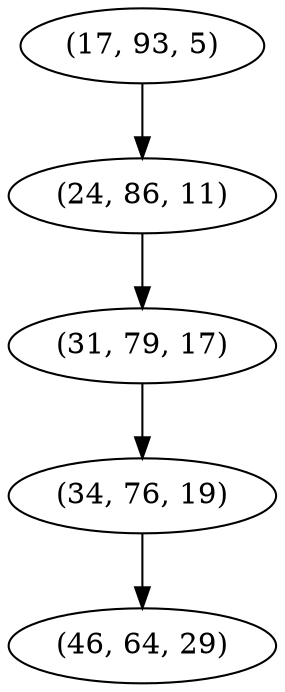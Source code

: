 digraph tree {
    "(17, 93, 5)";
    "(24, 86, 11)";
    "(31, 79, 17)";
    "(34, 76, 19)";
    "(46, 64, 29)";
    "(17, 93, 5)" -> "(24, 86, 11)";
    "(24, 86, 11)" -> "(31, 79, 17)";
    "(31, 79, 17)" -> "(34, 76, 19)";
    "(34, 76, 19)" -> "(46, 64, 29)";
}
